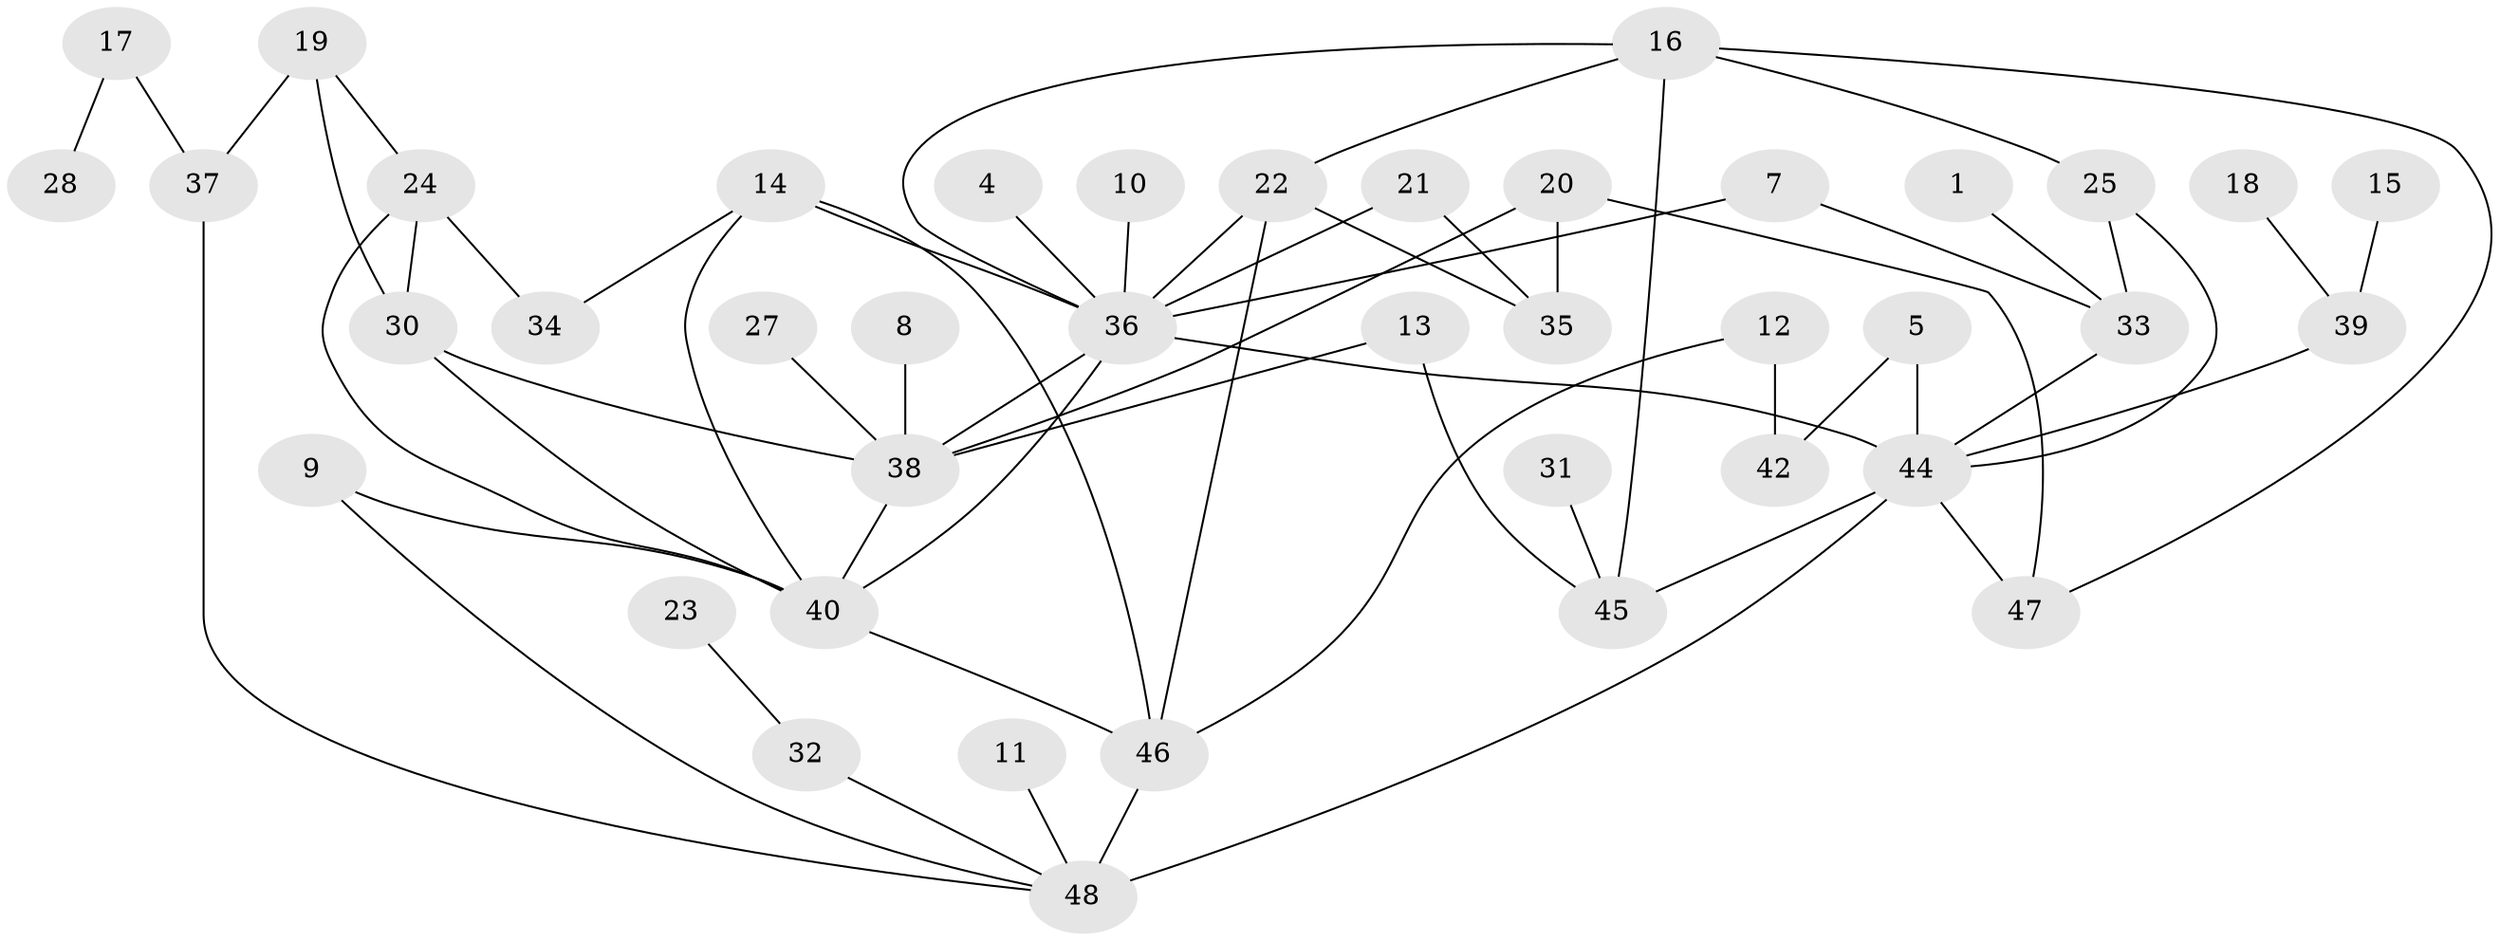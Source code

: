 // original degree distribution, {1: 0.24210526315789474, 2: 0.2631578947368421, 0: 0.07368421052631578, 5: 0.042105263157894736, 6: 0.010526315789473684, 3: 0.21052631578947367, 4: 0.1368421052631579, 7: 0.010526315789473684, 8: 0.010526315789473684}
// Generated by graph-tools (version 1.1) at 2025/25/03/09/25 03:25:13]
// undirected, 41 vertices, 62 edges
graph export_dot {
graph [start="1"]
  node [color=gray90,style=filled];
  1;
  4;
  5;
  7;
  8;
  9;
  10;
  11;
  12;
  13;
  14;
  15;
  16;
  17;
  18;
  19;
  20;
  21;
  22;
  23;
  24;
  25;
  27;
  28;
  30;
  31;
  32;
  33;
  34;
  35;
  36;
  37;
  38;
  39;
  40;
  42;
  44;
  45;
  46;
  47;
  48;
  1 -- 33 [weight=1.0];
  4 -- 36 [weight=1.0];
  5 -- 42 [weight=1.0];
  5 -- 44 [weight=1.0];
  7 -- 33 [weight=1.0];
  7 -- 36 [weight=2.0];
  8 -- 38 [weight=1.0];
  9 -- 40 [weight=1.0];
  9 -- 48 [weight=1.0];
  10 -- 36 [weight=1.0];
  11 -- 48 [weight=1.0];
  12 -- 42 [weight=1.0];
  12 -- 46 [weight=1.0];
  13 -- 38 [weight=1.0];
  13 -- 45 [weight=1.0];
  14 -- 34 [weight=1.0];
  14 -- 36 [weight=2.0];
  14 -- 40 [weight=1.0];
  14 -- 46 [weight=1.0];
  15 -- 39 [weight=1.0];
  16 -- 22 [weight=1.0];
  16 -- 25 [weight=1.0];
  16 -- 36 [weight=1.0];
  16 -- 45 [weight=1.0];
  16 -- 47 [weight=1.0];
  17 -- 28 [weight=1.0];
  17 -- 37 [weight=1.0];
  18 -- 39 [weight=1.0];
  19 -- 24 [weight=1.0];
  19 -- 30 [weight=1.0];
  19 -- 37 [weight=1.0];
  20 -- 35 [weight=1.0];
  20 -- 38 [weight=1.0];
  20 -- 47 [weight=1.0];
  21 -- 35 [weight=1.0];
  21 -- 36 [weight=1.0];
  22 -- 35 [weight=1.0];
  22 -- 36 [weight=1.0];
  22 -- 46 [weight=1.0];
  23 -- 32 [weight=1.0];
  24 -- 30 [weight=1.0];
  24 -- 34 [weight=1.0];
  24 -- 40 [weight=1.0];
  25 -- 33 [weight=1.0];
  25 -- 44 [weight=1.0];
  27 -- 38 [weight=1.0];
  30 -- 38 [weight=1.0];
  30 -- 40 [weight=1.0];
  31 -- 45 [weight=1.0];
  32 -- 48 [weight=1.0];
  33 -- 44 [weight=1.0];
  36 -- 38 [weight=1.0];
  36 -- 40 [weight=1.0];
  36 -- 44 [weight=1.0];
  37 -- 48 [weight=1.0];
  38 -- 40 [weight=1.0];
  39 -- 44 [weight=1.0];
  40 -- 46 [weight=1.0];
  44 -- 45 [weight=1.0];
  44 -- 47 [weight=1.0];
  44 -- 48 [weight=3.0];
  46 -- 48 [weight=1.0];
}
